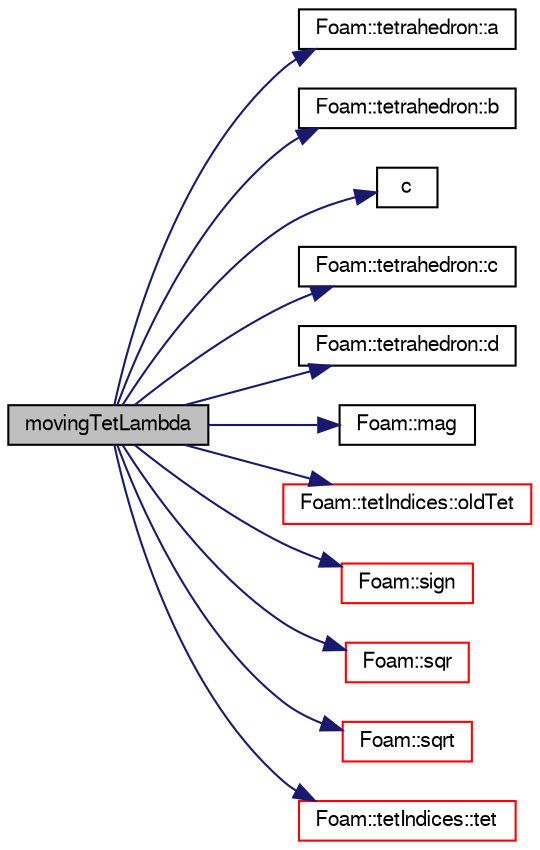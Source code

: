 digraph "movingTetLambda"
{
  bgcolor="transparent";
  edge [fontname="FreeSans",fontsize="10",labelfontname="FreeSans",labelfontsize="10"];
  node [fontname="FreeSans",fontsize="10",shape=record];
  rankdir="LR";
  Node1 [label="movingTetLambda",height=0.2,width=0.4,color="black", fillcolor="grey75", style="filled" fontcolor="black"];
  Node1 -> Node2 [color="midnightblue",fontsize="10",style="solid",fontname="FreeSans"];
  Node2 [label="Foam::tetrahedron::a",height=0.2,width=0.4,color="black",URL="$a02502.html#a8c7c2c0436bd85e7813d5a1c85ece4cd",tooltip="Return vertices. "];
  Node1 -> Node3 [color="midnightblue",fontsize="10",style="solid",fontname="FreeSans"];
  Node3 [label="Foam::tetrahedron::b",height=0.2,width=0.4,color="black",URL="$a02502.html#a69429dda69d0d6e152b2130513434bd1"];
  Node1 -> Node4 [color="midnightblue",fontsize="10",style="solid",fontname="FreeSans"];
  Node4 [label="c",height=0.2,width=0.4,color="black",URL="$a02962.html#a8dab7e96d4b85810ba0c8217fad6f741"];
  Node1 -> Node5 [color="midnightblue",fontsize="10",style="solid",fontname="FreeSans"];
  Node5 [label="Foam::tetrahedron::c",height=0.2,width=0.4,color="black",URL="$a02502.html#aee18131566a28a132fb3180ba8c5db23"];
  Node1 -> Node6 [color="midnightblue",fontsize="10",style="solid",fontname="FreeSans"];
  Node6 [label="Foam::tetrahedron::d",height=0.2,width=0.4,color="black",URL="$a02502.html#a900152128c4e813f5c394b0c477e43ac"];
  Node1 -> Node7 [color="midnightblue",fontsize="10",style="solid",fontname="FreeSans"];
  Node7 [label="Foam::mag",height=0.2,width=0.4,color="black",URL="$a10237.html#a929da2a3fdcf3dacbbe0487d3a330dae"];
  Node1 -> Node8 [color="midnightblue",fontsize="10",style="solid",fontname="FreeSans"];
  Node8 [label="Foam::tetIndices::oldTet",height=0.2,width=0.4,color="red",URL="$a02498.html#a9343f6bb7ba798b7d9a1a57bfdd84197",tooltip="Return the geometry corresponding to this tet from the. "];
  Node1 -> Node9 [color="midnightblue",fontsize="10",style="solid",fontname="FreeSans"];
  Node9 [label="Foam::sign",height=0.2,width=0.4,color="red",URL="$a10237.html#a221fd301d6c49c5bd4a6c0f5ccb893b2"];
  Node1 -> Node10 [color="midnightblue",fontsize="10",style="solid",fontname="FreeSans"];
  Node10 [label="Foam::sqr",height=0.2,width=0.4,color="red",URL="$a10237.html#a277dc11c581d53826ab5090b08f3b17b"];
  Node1 -> Node11 [color="midnightblue",fontsize="10",style="solid",fontname="FreeSans"];
  Node11 [label="Foam::sqrt",height=0.2,width=0.4,color="red",URL="$a10237.html#a8616bd62eebf2342a80222fecb1bda71"];
  Node1 -> Node12 [color="midnightblue",fontsize="10",style="solid",fontname="FreeSans"];
  Node12 [label="Foam::tetIndices::tet",height=0.2,width=0.4,color="red",URL="$a02498.html#abb6833818ccf906c21e0a434a44c7f8e",tooltip="Return the geometry corresponding to this tet from the. "];
}
